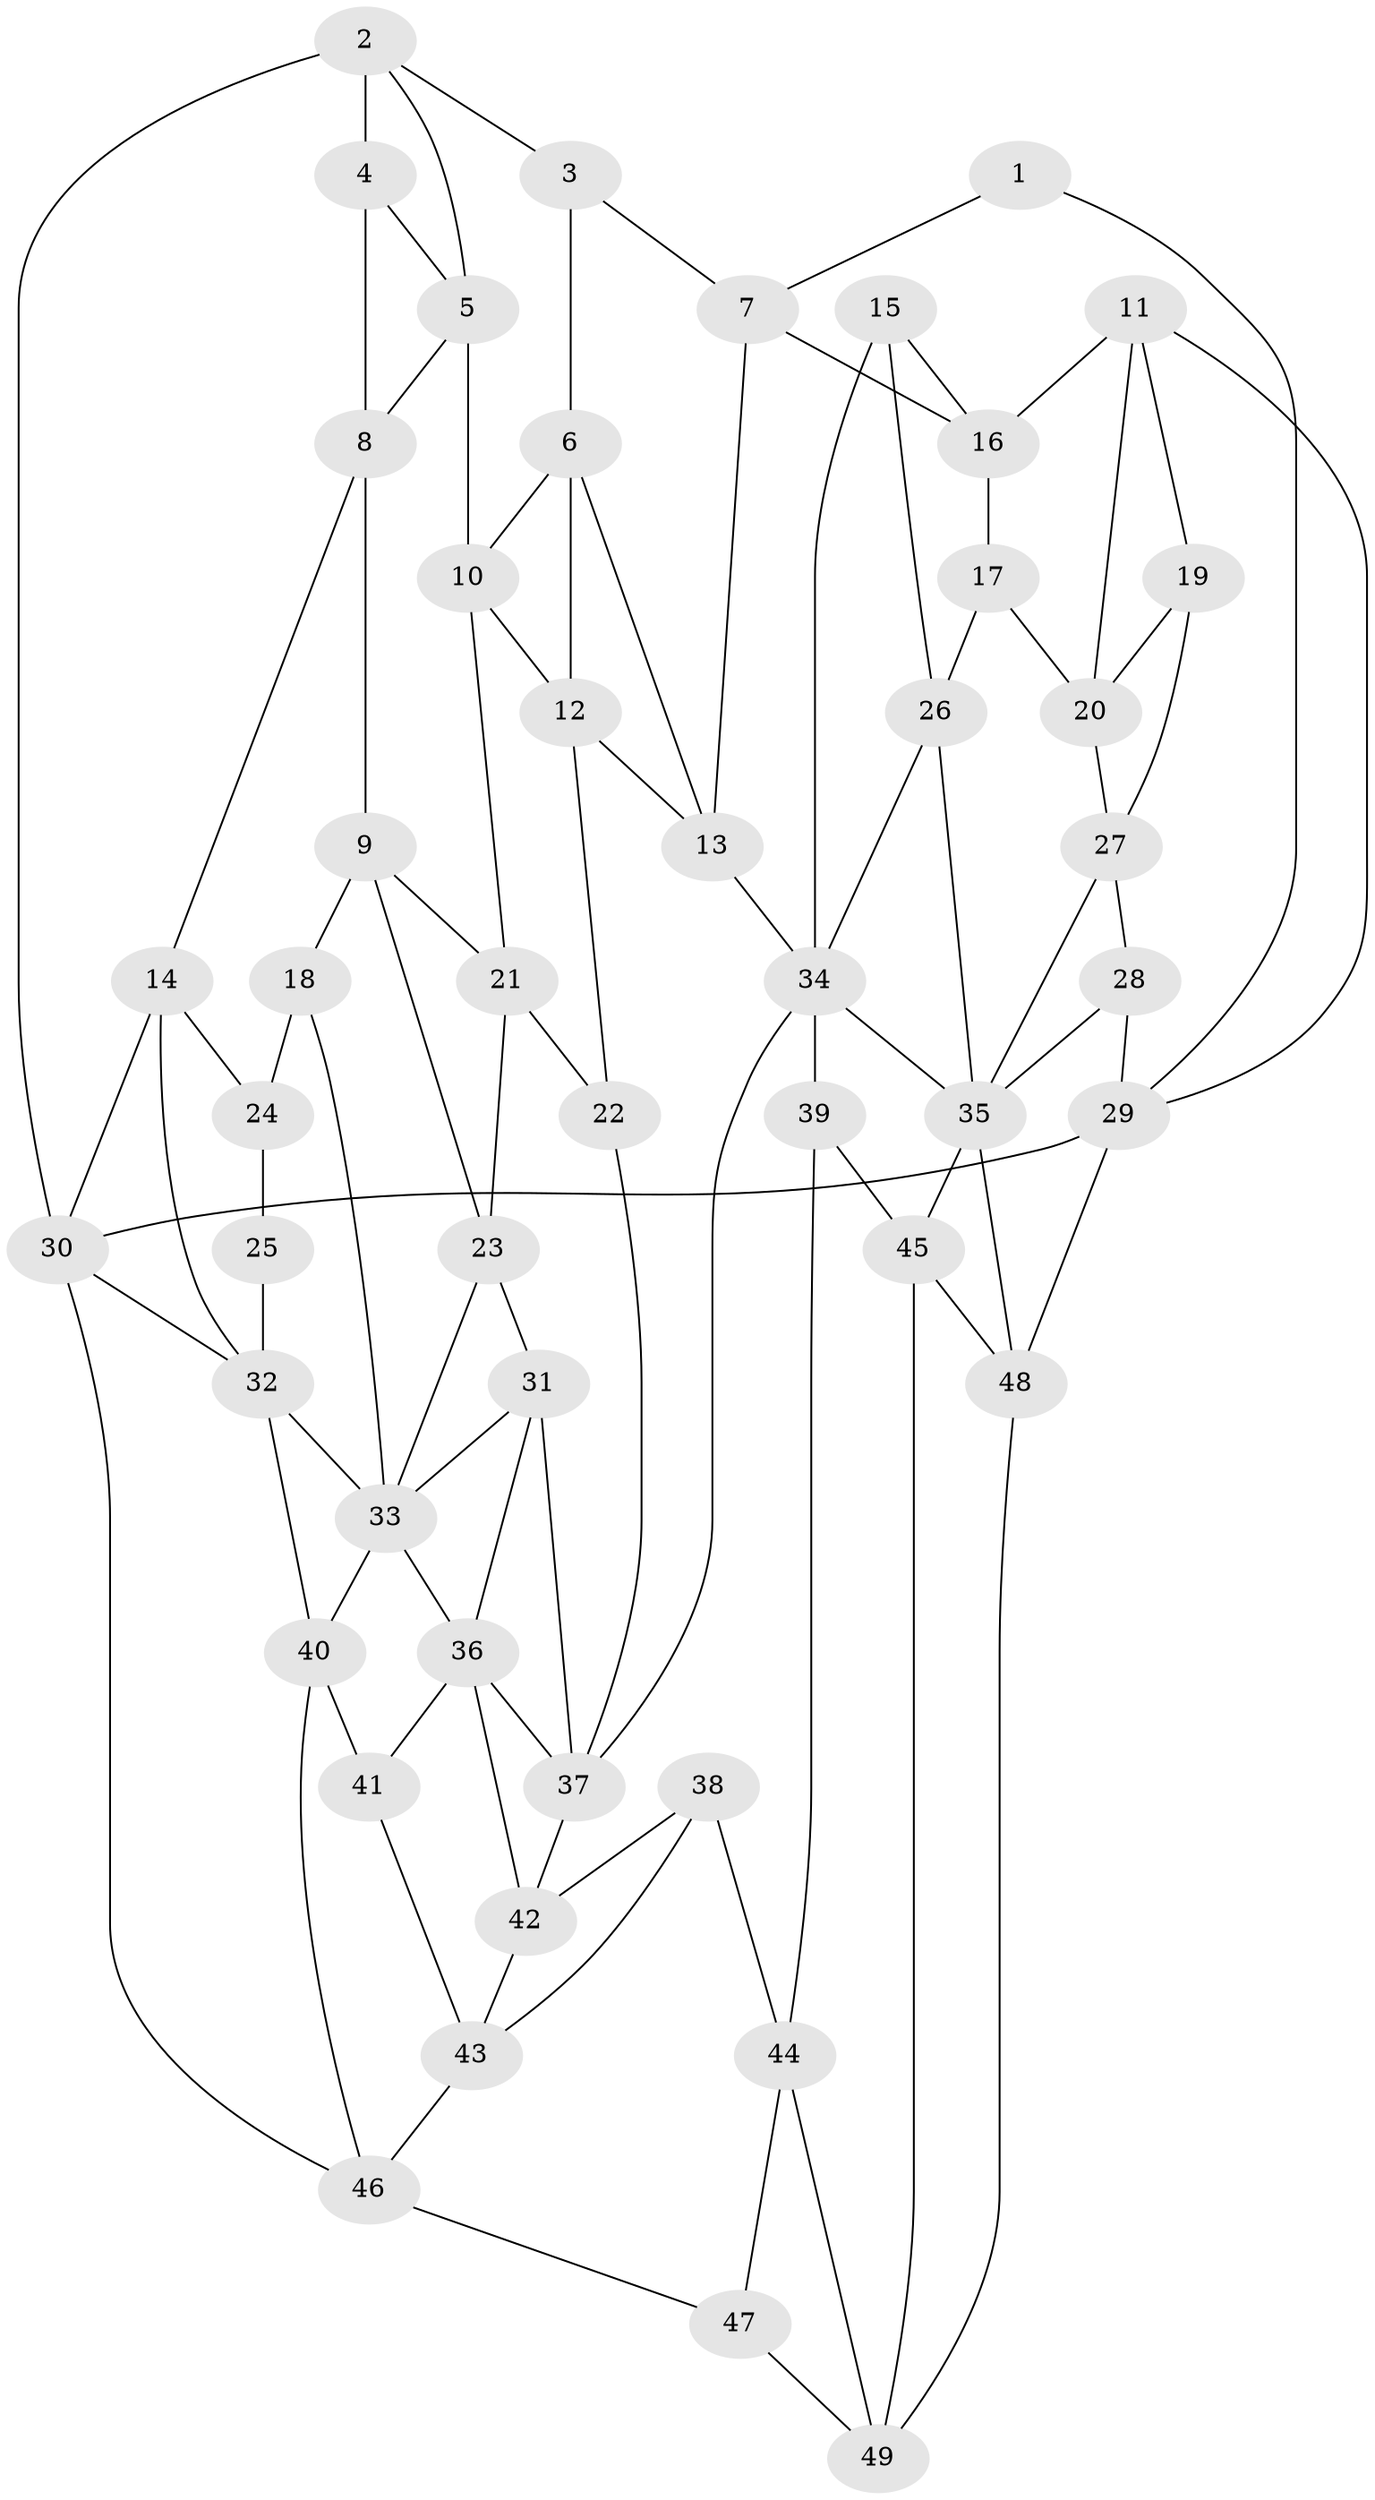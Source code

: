 // original degree distribution, {3: 0.02040816326530612, 6: 0.22448979591836735, 5: 0.5102040816326531, 4: 0.24489795918367346}
// Generated by graph-tools (version 1.1) at 2025/27/03/09/25 03:27:03]
// undirected, 49 vertices, 95 edges
graph export_dot {
graph [start="1"]
  node [color=gray90,style=filled];
  1;
  2;
  3;
  4;
  5;
  6;
  7;
  8;
  9;
  10;
  11;
  12;
  13;
  14;
  15;
  16;
  17;
  18;
  19;
  20;
  21;
  22;
  23;
  24;
  25;
  26;
  27;
  28;
  29;
  30;
  31;
  32;
  33;
  34;
  35;
  36;
  37;
  38;
  39;
  40;
  41;
  42;
  43;
  44;
  45;
  46;
  47;
  48;
  49;
  1 -- 7 [weight=1.0];
  1 -- 29 [weight=1.0];
  2 -- 3 [weight=1.0];
  2 -- 4 [weight=2.0];
  2 -- 5 [weight=1.0];
  2 -- 30 [weight=1.0];
  3 -- 6 [weight=1.0];
  3 -- 7 [weight=1.0];
  4 -- 5 [weight=1.0];
  4 -- 8 [weight=1.0];
  5 -- 8 [weight=1.0];
  5 -- 10 [weight=1.0];
  6 -- 10 [weight=1.0];
  6 -- 12 [weight=1.0];
  6 -- 13 [weight=1.0];
  7 -- 13 [weight=1.0];
  7 -- 16 [weight=1.0];
  8 -- 9 [weight=1.0];
  8 -- 14 [weight=1.0];
  9 -- 18 [weight=1.0];
  9 -- 21 [weight=1.0];
  9 -- 23 [weight=1.0];
  10 -- 12 [weight=1.0];
  10 -- 21 [weight=1.0];
  11 -- 16 [weight=1.0];
  11 -- 19 [weight=1.0];
  11 -- 20 [weight=1.0];
  11 -- 29 [weight=1.0];
  12 -- 13 [weight=1.0];
  12 -- 22 [weight=1.0];
  13 -- 34 [weight=1.0];
  14 -- 24 [weight=1.0];
  14 -- 30 [weight=1.0];
  14 -- 32 [weight=1.0];
  15 -- 16 [weight=1.0];
  15 -- 26 [weight=1.0];
  15 -- 34 [weight=1.0];
  16 -- 17 [weight=1.0];
  17 -- 20 [weight=1.0];
  17 -- 26 [weight=1.0];
  18 -- 24 [weight=2.0];
  18 -- 33 [weight=1.0];
  19 -- 20 [weight=1.0];
  19 -- 27 [weight=1.0];
  20 -- 27 [weight=1.0];
  21 -- 22 [weight=1.0];
  21 -- 23 [weight=1.0];
  22 -- 37 [weight=1.0];
  23 -- 31 [weight=1.0];
  23 -- 33 [weight=1.0];
  24 -- 25 [weight=1.0];
  25 -- 32 [weight=2.0];
  26 -- 34 [weight=1.0];
  26 -- 35 [weight=1.0];
  27 -- 28 [weight=1.0];
  27 -- 35 [weight=1.0];
  28 -- 29 [weight=1.0];
  28 -- 35 [weight=1.0];
  29 -- 30 [weight=2.0];
  29 -- 48 [weight=1.0];
  30 -- 32 [weight=1.0];
  30 -- 46 [weight=1.0];
  31 -- 33 [weight=1.0];
  31 -- 36 [weight=1.0];
  31 -- 37 [weight=1.0];
  32 -- 33 [weight=1.0];
  32 -- 40 [weight=1.0];
  33 -- 36 [weight=1.0];
  33 -- 40 [weight=1.0];
  34 -- 35 [weight=1.0];
  34 -- 37 [weight=1.0];
  34 -- 39 [weight=1.0];
  35 -- 45 [weight=1.0];
  35 -- 48 [weight=1.0];
  36 -- 37 [weight=1.0];
  36 -- 41 [weight=1.0];
  36 -- 42 [weight=1.0];
  37 -- 42 [weight=1.0];
  38 -- 42 [weight=1.0];
  38 -- 43 [weight=1.0];
  38 -- 44 [weight=1.0];
  39 -- 44 [weight=1.0];
  39 -- 45 [weight=1.0];
  40 -- 41 [weight=1.0];
  40 -- 46 [weight=1.0];
  41 -- 43 [weight=1.0];
  42 -- 43 [weight=1.0];
  43 -- 46 [weight=1.0];
  44 -- 47 [weight=1.0];
  44 -- 49 [weight=1.0];
  45 -- 48 [weight=1.0];
  45 -- 49 [weight=1.0];
  46 -- 47 [weight=1.0];
  47 -- 49 [weight=1.0];
  48 -- 49 [weight=1.0];
}
